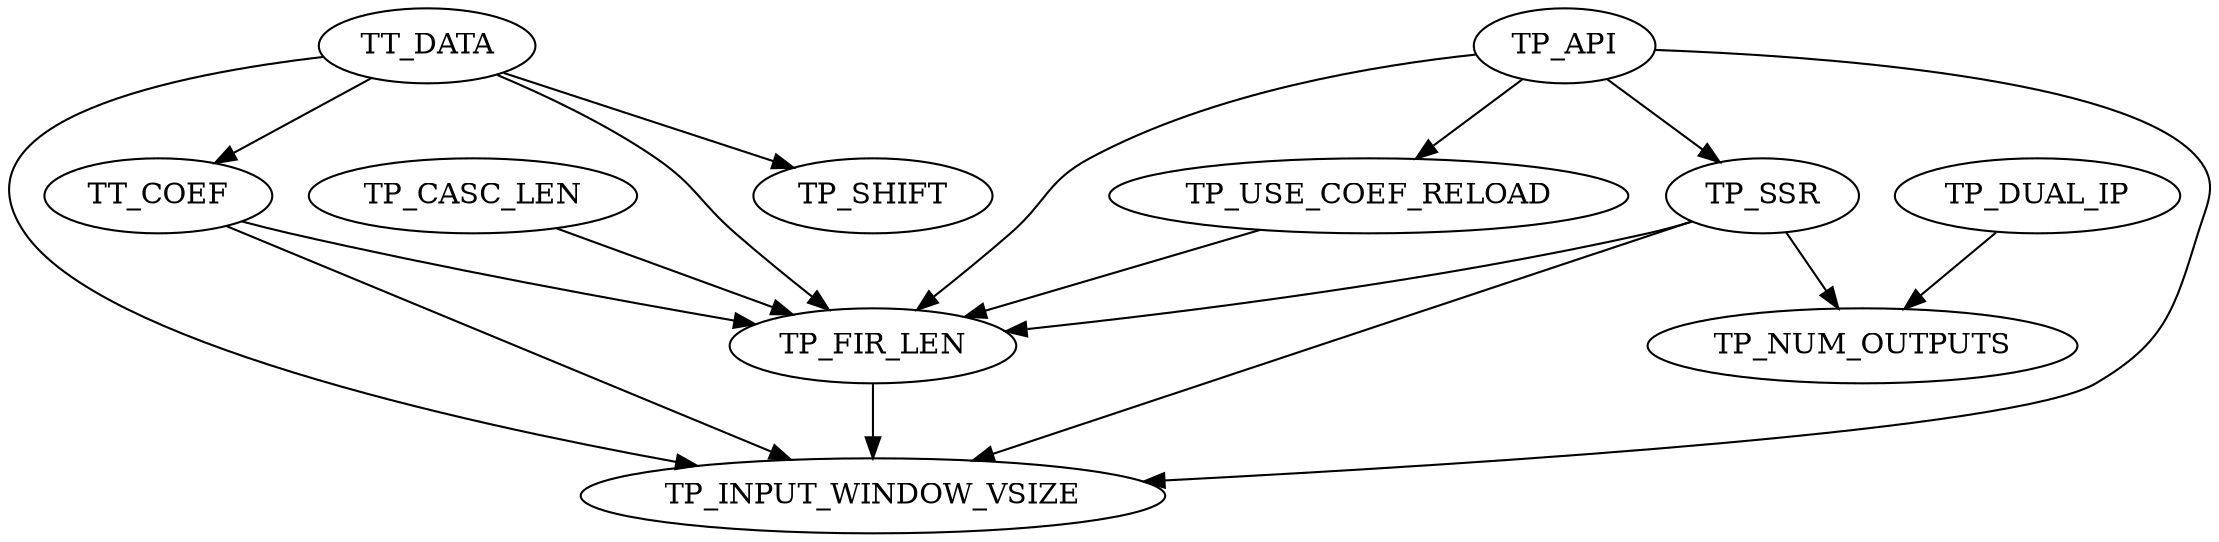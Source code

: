 digraph G {
TP_API -> TP_SSR;
TT_DATA -> TP_FIR_LEN;
TT_COEF -> TP_FIR_LEN;
TP_CASC_LEN -> TP_FIR_LEN;
TP_API -> TP_FIR_LEN;
TP_USE_COEF_RELOAD -> TP_FIR_LEN;
TP_SSR -> TP_FIR_LEN;
TT_DATA -> TP_SHIFT;
TT_DATA -> TT_COEF;
TT_DATA -> TP_INPUT_WINDOW_VSIZE;
TT_COEF -> TP_INPUT_WINDOW_VSIZE;
TP_FIR_LEN -> TP_INPUT_WINDOW_VSIZE;
TP_API -> TP_INPUT_WINDOW_VSIZE;
TP_SSR -> TP_INPUT_WINDOW_VSIZE;
TP_API -> TP_USE_COEF_RELOAD;
TP_DUAL_IP -> TP_NUM_OUTPUTS;
TP_SSR -> TP_NUM_OUTPUTS;
}
